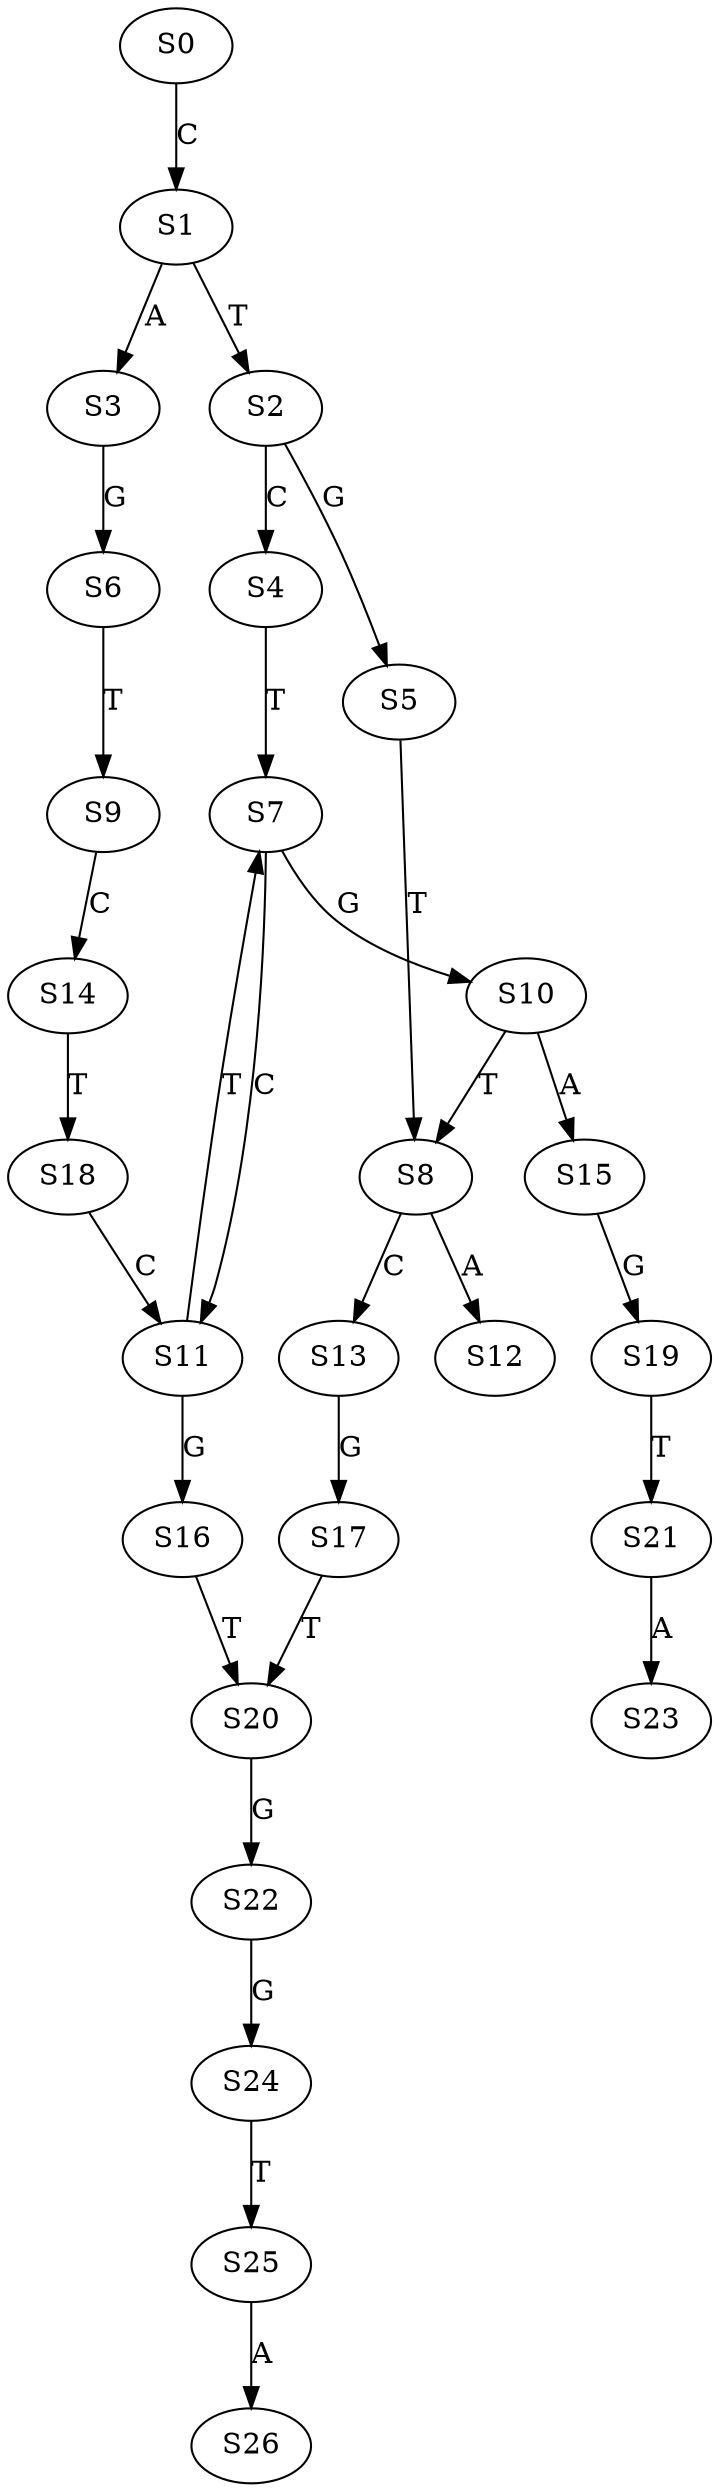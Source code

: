strict digraph  {
	S0 -> S1 [ label = C ];
	S1 -> S2 [ label = T ];
	S1 -> S3 [ label = A ];
	S2 -> S4 [ label = C ];
	S2 -> S5 [ label = G ];
	S3 -> S6 [ label = G ];
	S4 -> S7 [ label = T ];
	S5 -> S8 [ label = T ];
	S6 -> S9 [ label = T ];
	S7 -> S10 [ label = G ];
	S7 -> S11 [ label = C ];
	S8 -> S12 [ label = A ];
	S8 -> S13 [ label = C ];
	S9 -> S14 [ label = C ];
	S10 -> S15 [ label = A ];
	S10 -> S8 [ label = T ];
	S11 -> S7 [ label = T ];
	S11 -> S16 [ label = G ];
	S13 -> S17 [ label = G ];
	S14 -> S18 [ label = T ];
	S15 -> S19 [ label = G ];
	S16 -> S20 [ label = T ];
	S17 -> S20 [ label = T ];
	S18 -> S11 [ label = C ];
	S19 -> S21 [ label = T ];
	S20 -> S22 [ label = G ];
	S21 -> S23 [ label = A ];
	S22 -> S24 [ label = G ];
	S24 -> S25 [ label = T ];
	S25 -> S26 [ label = A ];
}
